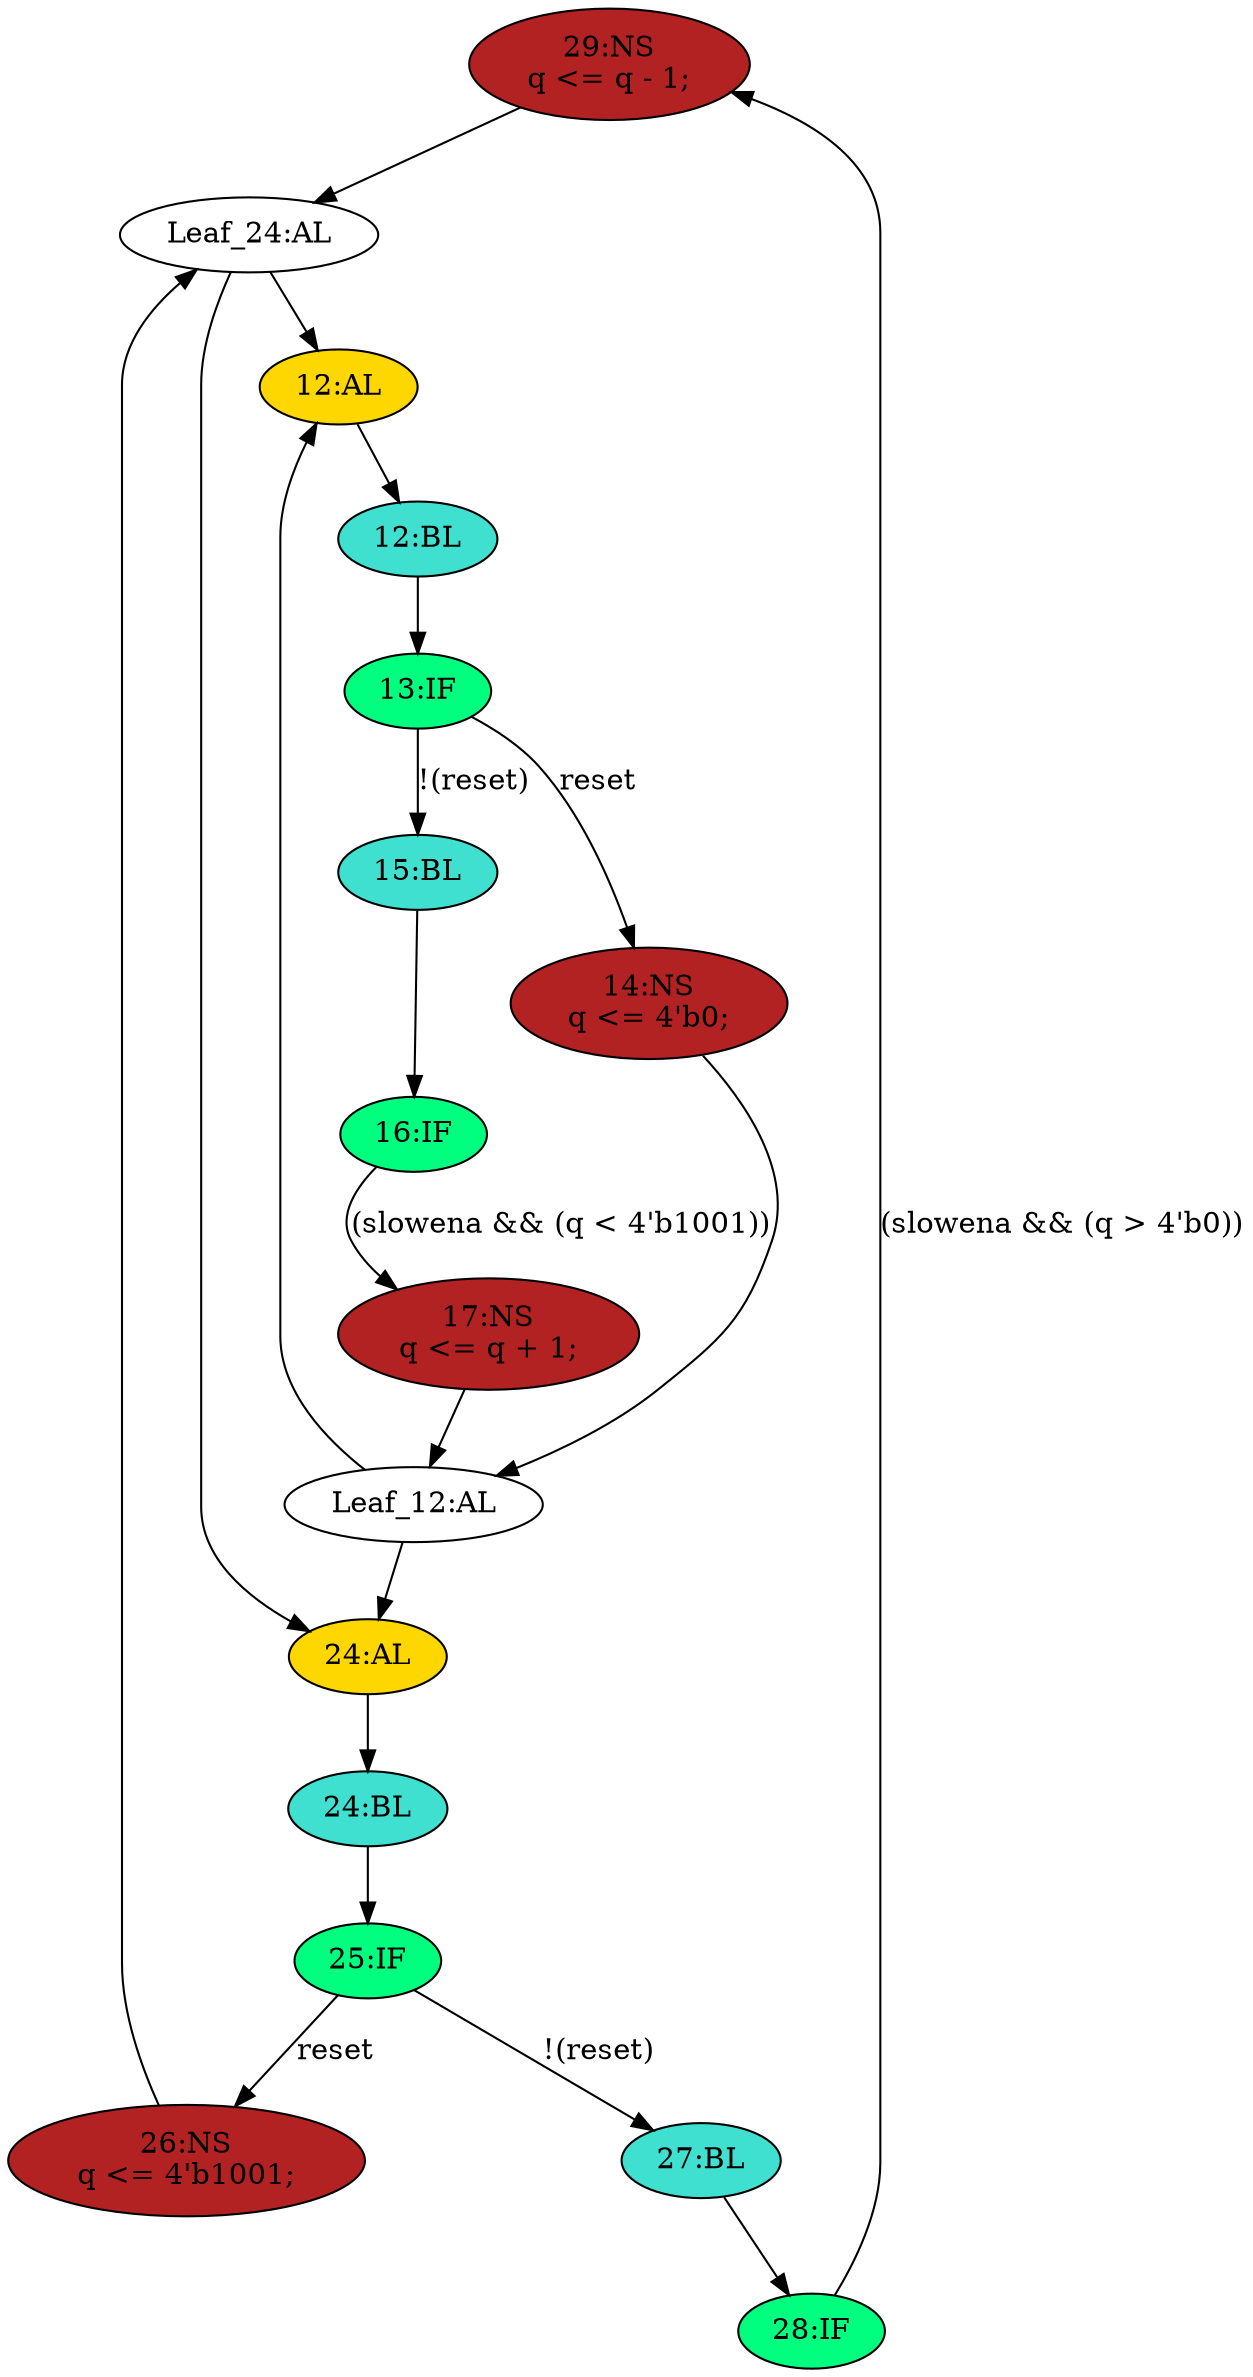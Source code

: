 strict digraph "compose( ,  )" {
	node [label="\N"];
	"29:NS"	[ast="<pyverilog.vparser.ast.NonblockingSubstitution object at 0x7f8670726f50>",
		fillcolor=firebrick,
		label="29:NS
q <= q - 1;",
		statements="[<pyverilog.vparser.ast.NonblockingSubstitution object at 0x7f8670726f50>]",
		style=filled,
		typ=NonblockingSubstitution];
	"Leaf_24:AL"	[def_var="['q']",
		label="Leaf_24:AL"];
	"29:NS" -> "Leaf_24:AL"	[cond="[]",
		lineno=None];
	"26:NS"	[ast="<pyverilog.vparser.ast.NonblockingSubstitution object at 0x7f8670731050>",
		fillcolor=firebrick,
		label="26:NS
q <= 4'b1001;",
		statements="[<pyverilog.vparser.ast.NonblockingSubstitution object at 0x7f8670731050>]",
		style=filled,
		typ=NonblockingSubstitution];
	"26:NS" -> "Leaf_24:AL"	[cond="[]",
		lineno=None];
	"15:BL"	[ast="<pyverilog.vparser.ast.Block object at 0x7f86706d6bd0>",
		fillcolor=turquoise,
		label="15:BL",
		statements="[]",
		style=filled,
		typ=Block];
	"16:IF"	[ast="<pyverilog.vparser.ast.IfStatement object at 0x7f8670723610>",
		fillcolor=springgreen,
		label="16:IF",
		statements="[]",
		style=filled,
		typ=IfStatement];
	"15:BL" -> "16:IF"	[cond="[]",
		lineno=None];
	"28:IF"	[ast="<pyverilog.vparser.ast.IfStatement object at 0x7f8670726950>",
		fillcolor=springgreen,
		label="28:IF",
		statements="[]",
		style=filled,
		typ=IfStatement];
	"28:IF" -> "29:NS"	[cond="['slowena', 'q']",
		label="(slowena && (q > 4'b0))",
		lineno=28];
	"24:BL"	[ast="<pyverilog.vparser.ast.Block object at 0x7f8670731150>",
		fillcolor=turquoise,
		label="24:BL",
		statements="[]",
		style=filled,
		typ=Block];
	"25:IF"	[ast="<pyverilog.vparser.ast.IfStatement object at 0x7f8670731250>",
		fillcolor=springgreen,
		label="25:IF",
		statements="[]",
		style=filled,
		typ=IfStatement];
	"24:BL" -> "25:IF"	[cond="[]",
		lineno=None];
	"12:AL"	[ast="<pyverilog.vparser.ast.Always object at 0x7f86706c3fd0>",
		clk_sens=True,
		fillcolor=gold,
		label="12:AL",
		sens="['clk']",
		statements="[]",
		style=filled,
		typ=Always,
		use_var="['reset', 'q', 'slowena']"];
	"Leaf_24:AL" -> "12:AL";
	"24:AL"	[ast="<pyverilog.vparser.ast.Always object at 0x7f86706ce550>",
		clk_sens=True,
		fillcolor=gold,
		label="24:AL",
		sens="['clk']",
		statements="[]",
		style=filled,
		typ=Always,
		use_var="['reset', 'q', 'slowena']"];
	"Leaf_24:AL" -> "24:AL";
	"12:BL"	[ast="<pyverilog.vparser.ast.Block object at 0x7f86707b50d0>",
		fillcolor=turquoise,
		label="12:BL",
		statements="[]",
		style=filled,
		typ=Block];
	"13:IF"	[ast="<pyverilog.vparser.ast.IfStatement object at 0x7f8670737390>",
		fillcolor=springgreen,
		label="13:IF",
		statements="[]",
		style=filled,
		typ=IfStatement];
	"12:BL" -> "13:IF"	[cond="[]",
		lineno=None];
	"25:IF" -> "26:NS"	[cond="['reset']",
		label=reset,
		lineno=25];
	"27:BL"	[ast="<pyverilog.vparser.ast.Block object at 0x7f867073d6d0>",
		fillcolor=turquoise,
		label="27:BL",
		statements="[]",
		style=filled,
		typ=Block];
	"25:IF" -> "27:BL"	[cond="['reset']",
		label="!(reset)",
		lineno=25];
	"13:IF" -> "15:BL"	[cond="['reset']",
		label="!(reset)",
		lineno=13];
	"14:NS"	[ast="<pyverilog.vparser.ast.NonblockingSubstitution object at 0x7f86706d6910>",
		fillcolor=firebrick,
		label="14:NS
q <= 4'b0;",
		statements="[<pyverilog.vparser.ast.NonblockingSubstitution object at 0x7f86706d6910>]",
		style=filled,
		typ=NonblockingSubstitution];
	"13:IF" -> "14:NS"	[cond="['reset']",
		label=reset,
		lineno=13];
	"12:AL" -> "12:BL"	[cond="[]",
		lineno=None];
	"Leaf_12:AL"	[def_var="['q']",
		label="Leaf_12:AL"];
	"Leaf_12:AL" -> "12:AL";
	"Leaf_12:AL" -> "24:AL";
	"17:NS"	[ast="<pyverilog.vparser.ast.NonblockingSubstitution object at 0x7f86706cecd0>",
		fillcolor=firebrick,
		label="17:NS
q <= q + 1;",
		statements="[<pyverilog.vparser.ast.NonblockingSubstitution object at 0x7f86706cecd0>]",
		style=filled,
		typ=NonblockingSubstitution];
	"16:IF" -> "17:NS"	[cond="['slowena', 'q']",
		label="(slowena && (q < 4'b1001))",
		lineno=16];
	"27:BL" -> "28:IF"	[cond="[]",
		lineno=None];
	"17:NS" -> "Leaf_12:AL"	[cond="[]",
		lineno=None];
	"24:AL" -> "24:BL"	[cond="[]",
		lineno=None];
	"14:NS" -> "Leaf_12:AL"	[cond="[]",
		lineno=None];
}
